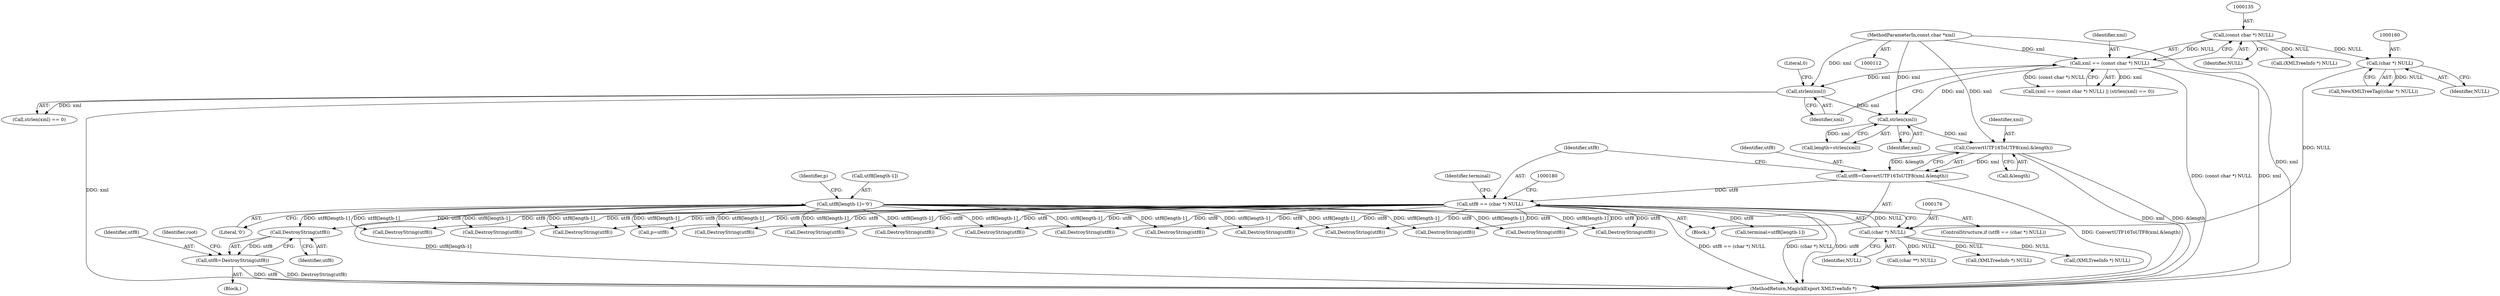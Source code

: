 digraph "0_ImageMagick_fc6080f1321fd21e86ef916195cc110b05d9effb_0@pointer" {
"1000460" [label="(Call,DestroyString(utf8))"];
"1000198" [label="(Call,utf8[length-1]='\0')"];
"1000173" [label="(Call,utf8 == (char *) NULL)"];
"1000166" [label="(Call,utf8=ConvertUTF16ToUTF8(xml,&length))"];
"1000168" [label="(Call,ConvertUTF16ToUTF8(xml,&length))"];
"1000164" [label="(Call,strlen(xml))"];
"1000138" [label="(Call,strlen(xml))"];
"1000132" [label="(Call,xml == (const char *) NULL)"];
"1000113" [label="(MethodParameterIn,const char *xml)"];
"1000134" [label="(Call,(const char *) NULL)"];
"1000175" [label="(Call,(char *) NULL)"];
"1000159" [label="(Call,(char *) NULL)"];
"1000458" [label="(Call,utf8=DestroyString(utf8))"];
"1001380" [label="(Call,DestroyString(utf8))"];
"1000922" [label="(Call,DestroyString(utf8))"];
"1000458" [label="(Call,utf8=DestroyString(utf8))"];
"1000448" [label="(Block,)"];
"1000461" [label="(Identifier,utf8)"];
"1000170" [label="(Call,&length)"];
"1000188" [label="(Call,(XMLTreeInfo *) NULL)"];
"1000239" [label="(Call,(XMLTreeInfo *) NULL)"];
"1000136" [label="(Identifier,NULL)"];
"1000192" [label="(Identifier,terminal)"];
"1000151" [label="(Call,(XMLTreeInfo *) NULL)"];
"1000174" [label="(Identifier,utf8)"];
"1000158" [label="(Call,NewXMLTreeTag((char *) NULL))"];
"1001271" [label="(Call,DestroyString(utf8))"];
"1000459" [label="(Identifier,utf8)"];
"1000205" [label="(Call,p=utf8)"];
"1001068" [label="(Call,DestroyString(utf8))"];
"1000159" [label="(Call,(char *) NULL)"];
"1000199" [label="(Call,utf8[length-1])"];
"1000138" [label="(Call,strlen(xml))"];
"1000895" [label="(Call,DestroyString(utf8))"];
"1000113" [label="(MethodParameterIn,const char *xml)"];
"1001302" [label="(Call,DestroyString(utf8))"];
"1000315" [label="(Call,DestroyString(utf8))"];
"1000169" [label="(Identifier,xml)"];
"1000206" [label="(Identifier,p)"];
"1000465" [label="(Identifier,root)"];
"1000115" [label="(Block,)"];
"1000137" [label="(Call,strlen(xml) == 0)"];
"1001437" [label="(MethodReturn,MagickExport XMLTreeInfo *)"];
"1000166" [label="(Call,utf8=ConvertUTF16ToUTF8(xml,&length))"];
"1000162" [label="(Call,length=strlen(xml))"];
"1000134" [label="(Call,(const char *) NULL)"];
"1000754" [label="(Call,DestroyString(utf8))"];
"1000140" [label="(Literal,0)"];
"1000133" [label="(Identifier,xml)"];
"1000204" [label="(Literal,'\0')"];
"1000172" [label="(ControlStructure,if (utf8 == (char *) NULL))"];
"1000236" [label="(Call,DestroyString(utf8))"];
"1000165" [label="(Identifier,xml)"];
"1000164" [label="(Call,strlen(xml))"];
"1000460" [label="(Call,DestroyString(utf8))"];
"1001204" [label="(Call,DestroyString(utf8))"];
"1000173" [label="(Call,utf8 == (char *) NULL)"];
"1000161" [label="(Identifier,NULL)"];
"1000139" [label="(Identifier,xml)"];
"1000131" [label="(Call,(xml == (const char *) NULL) || (strlen(xml) == 0))"];
"1000593" [label="(Call,DestroyString(utf8))"];
"1001163" [label="(Call,DestroyString(utf8))"];
"1000198" [label="(Call,utf8[length-1]='\0')"];
"1000167" [label="(Identifier,utf8)"];
"1000851" [label="(Call,DestroyString(utf8))"];
"1000191" [label="(Call,terminal=utf8[length-1])"];
"1000177" [label="(Identifier,NULL)"];
"1000132" [label="(Call,xml == (const char *) NULL)"];
"1001008" [label="(Call,DestroyString(utf8))"];
"1000175" [label="(Call,(char *) NULL)"];
"1000244" [label="(Call,(char **) NULL)"];
"1000168" [label="(Call,ConvertUTF16ToUTF8(xml,&length))"];
"1000460" -> "1000458"  [label="AST: "];
"1000460" -> "1000461"  [label="CFG: "];
"1000461" -> "1000460"  [label="AST: "];
"1000458" -> "1000460"  [label="CFG: "];
"1000460" -> "1000458"  [label="DDG: utf8"];
"1000198" -> "1000460"  [label="DDG: utf8[length-1]"];
"1000173" -> "1000460"  [label="DDG: utf8"];
"1000198" -> "1000115"  [label="AST: "];
"1000198" -> "1000204"  [label="CFG: "];
"1000199" -> "1000198"  [label="AST: "];
"1000204" -> "1000198"  [label="AST: "];
"1000206" -> "1000198"  [label="CFG: "];
"1000198" -> "1001437"  [label="DDG: utf8[length-1]"];
"1000198" -> "1000205"  [label="DDG: utf8[length-1]"];
"1000198" -> "1000236"  [label="DDG: utf8[length-1]"];
"1000198" -> "1000315"  [label="DDG: utf8[length-1]"];
"1000198" -> "1000593"  [label="DDG: utf8[length-1]"];
"1000198" -> "1000754"  [label="DDG: utf8[length-1]"];
"1000198" -> "1000851"  [label="DDG: utf8[length-1]"];
"1000198" -> "1000895"  [label="DDG: utf8[length-1]"];
"1000198" -> "1000922"  [label="DDG: utf8[length-1]"];
"1000198" -> "1001008"  [label="DDG: utf8[length-1]"];
"1000198" -> "1001068"  [label="DDG: utf8[length-1]"];
"1000198" -> "1001163"  [label="DDG: utf8[length-1]"];
"1000198" -> "1001204"  [label="DDG: utf8[length-1]"];
"1000198" -> "1001271"  [label="DDG: utf8[length-1]"];
"1000198" -> "1001302"  [label="DDG: utf8[length-1]"];
"1000198" -> "1001380"  [label="DDG: utf8[length-1]"];
"1000173" -> "1000172"  [label="AST: "];
"1000173" -> "1000175"  [label="CFG: "];
"1000174" -> "1000173"  [label="AST: "];
"1000175" -> "1000173"  [label="AST: "];
"1000180" -> "1000173"  [label="CFG: "];
"1000192" -> "1000173"  [label="CFG: "];
"1000173" -> "1001437"  [label="DDG: utf8 == (char *) NULL"];
"1000173" -> "1001437"  [label="DDG: (char *) NULL"];
"1000173" -> "1001437"  [label="DDG: utf8"];
"1000166" -> "1000173"  [label="DDG: utf8"];
"1000175" -> "1000173"  [label="DDG: NULL"];
"1000173" -> "1000191"  [label="DDG: utf8"];
"1000173" -> "1000205"  [label="DDG: utf8"];
"1000173" -> "1000236"  [label="DDG: utf8"];
"1000173" -> "1000315"  [label="DDG: utf8"];
"1000173" -> "1000593"  [label="DDG: utf8"];
"1000173" -> "1000754"  [label="DDG: utf8"];
"1000173" -> "1000851"  [label="DDG: utf8"];
"1000173" -> "1000895"  [label="DDG: utf8"];
"1000173" -> "1000922"  [label="DDG: utf8"];
"1000173" -> "1001008"  [label="DDG: utf8"];
"1000173" -> "1001068"  [label="DDG: utf8"];
"1000173" -> "1001163"  [label="DDG: utf8"];
"1000173" -> "1001204"  [label="DDG: utf8"];
"1000173" -> "1001271"  [label="DDG: utf8"];
"1000173" -> "1001302"  [label="DDG: utf8"];
"1000173" -> "1001380"  [label="DDG: utf8"];
"1000166" -> "1000115"  [label="AST: "];
"1000166" -> "1000168"  [label="CFG: "];
"1000167" -> "1000166"  [label="AST: "];
"1000168" -> "1000166"  [label="AST: "];
"1000174" -> "1000166"  [label="CFG: "];
"1000166" -> "1001437"  [label="DDG: ConvertUTF16ToUTF8(xml,&length)"];
"1000168" -> "1000166"  [label="DDG: xml"];
"1000168" -> "1000166"  [label="DDG: &length"];
"1000168" -> "1000170"  [label="CFG: "];
"1000169" -> "1000168"  [label="AST: "];
"1000170" -> "1000168"  [label="AST: "];
"1000168" -> "1001437"  [label="DDG: xml"];
"1000168" -> "1001437"  [label="DDG: &length"];
"1000164" -> "1000168"  [label="DDG: xml"];
"1000113" -> "1000168"  [label="DDG: xml"];
"1000164" -> "1000162"  [label="AST: "];
"1000164" -> "1000165"  [label="CFG: "];
"1000165" -> "1000164"  [label="AST: "];
"1000162" -> "1000164"  [label="CFG: "];
"1000164" -> "1000162"  [label="DDG: xml"];
"1000138" -> "1000164"  [label="DDG: xml"];
"1000132" -> "1000164"  [label="DDG: xml"];
"1000113" -> "1000164"  [label="DDG: xml"];
"1000138" -> "1000137"  [label="AST: "];
"1000138" -> "1000139"  [label="CFG: "];
"1000139" -> "1000138"  [label="AST: "];
"1000140" -> "1000138"  [label="CFG: "];
"1000138" -> "1001437"  [label="DDG: xml"];
"1000138" -> "1000137"  [label="DDG: xml"];
"1000132" -> "1000138"  [label="DDG: xml"];
"1000113" -> "1000138"  [label="DDG: xml"];
"1000132" -> "1000131"  [label="AST: "];
"1000132" -> "1000134"  [label="CFG: "];
"1000133" -> "1000132"  [label="AST: "];
"1000134" -> "1000132"  [label="AST: "];
"1000139" -> "1000132"  [label="CFG: "];
"1000131" -> "1000132"  [label="CFG: "];
"1000132" -> "1001437"  [label="DDG: (const char *) NULL"];
"1000132" -> "1001437"  [label="DDG: xml"];
"1000132" -> "1000131"  [label="DDG: xml"];
"1000132" -> "1000131"  [label="DDG: (const char *) NULL"];
"1000113" -> "1000132"  [label="DDG: xml"];
"1000134" -> "1000132"  [label="DDG: NULL"];
"1000113" -> "1000112"  [label="AST: "];
"1000113" -> "1001437"  [label="DDG: xml"];
"1000134" -> "1000136"  [label="CFG: "];
"1000135" -> "1000134"  [label="AST: "];
"1000136" -> "1000134"  [label="AST: "];
"1000134" -> "1000151"  [label="DDG: NULL"];
"1000134" -> "1000159"  [label="DDG: NULL"];
"1000175" -> "1000177"  [label="CFG: "];
"1000176" -> "1000175"  [label="AST: "];
"1000177" -> "1000175"  [label="AST: "];
"1000159" -> "1000175"  [label="DDG: NULL"];
"1000175" -> "1000188"  [label="DDG: NULL"];
"1000175" -> "1000239"  [label="DDG: NULL"];
"1000175" -> "1000244"  [label="DDG: NULL"];
"1000159" -> "1000158"  [label="AST: "];
"1000159" -> "1000161"  [label="CFG: "];
"1000160" -> "1000159"  [label="AST: "];
"1000161" -> "1000159"  [label="AST: "];
"1000158" -> "1000159"  [label="CFG: "];
"1000159" -> "1000158"  [label="DDG: NULL"];
"1000458" -> "1000448"  [label="AST: "];
"1000459" -> "1000458"  [label="AST: "];
"1000465" -> "1000458"  [label="CFG: "];
"1000458" -> "1001437"  [label="DDG: DestroyString(utf8)"];
"1000458" -> "1001437"  [label="DDG: utf8"];
}
